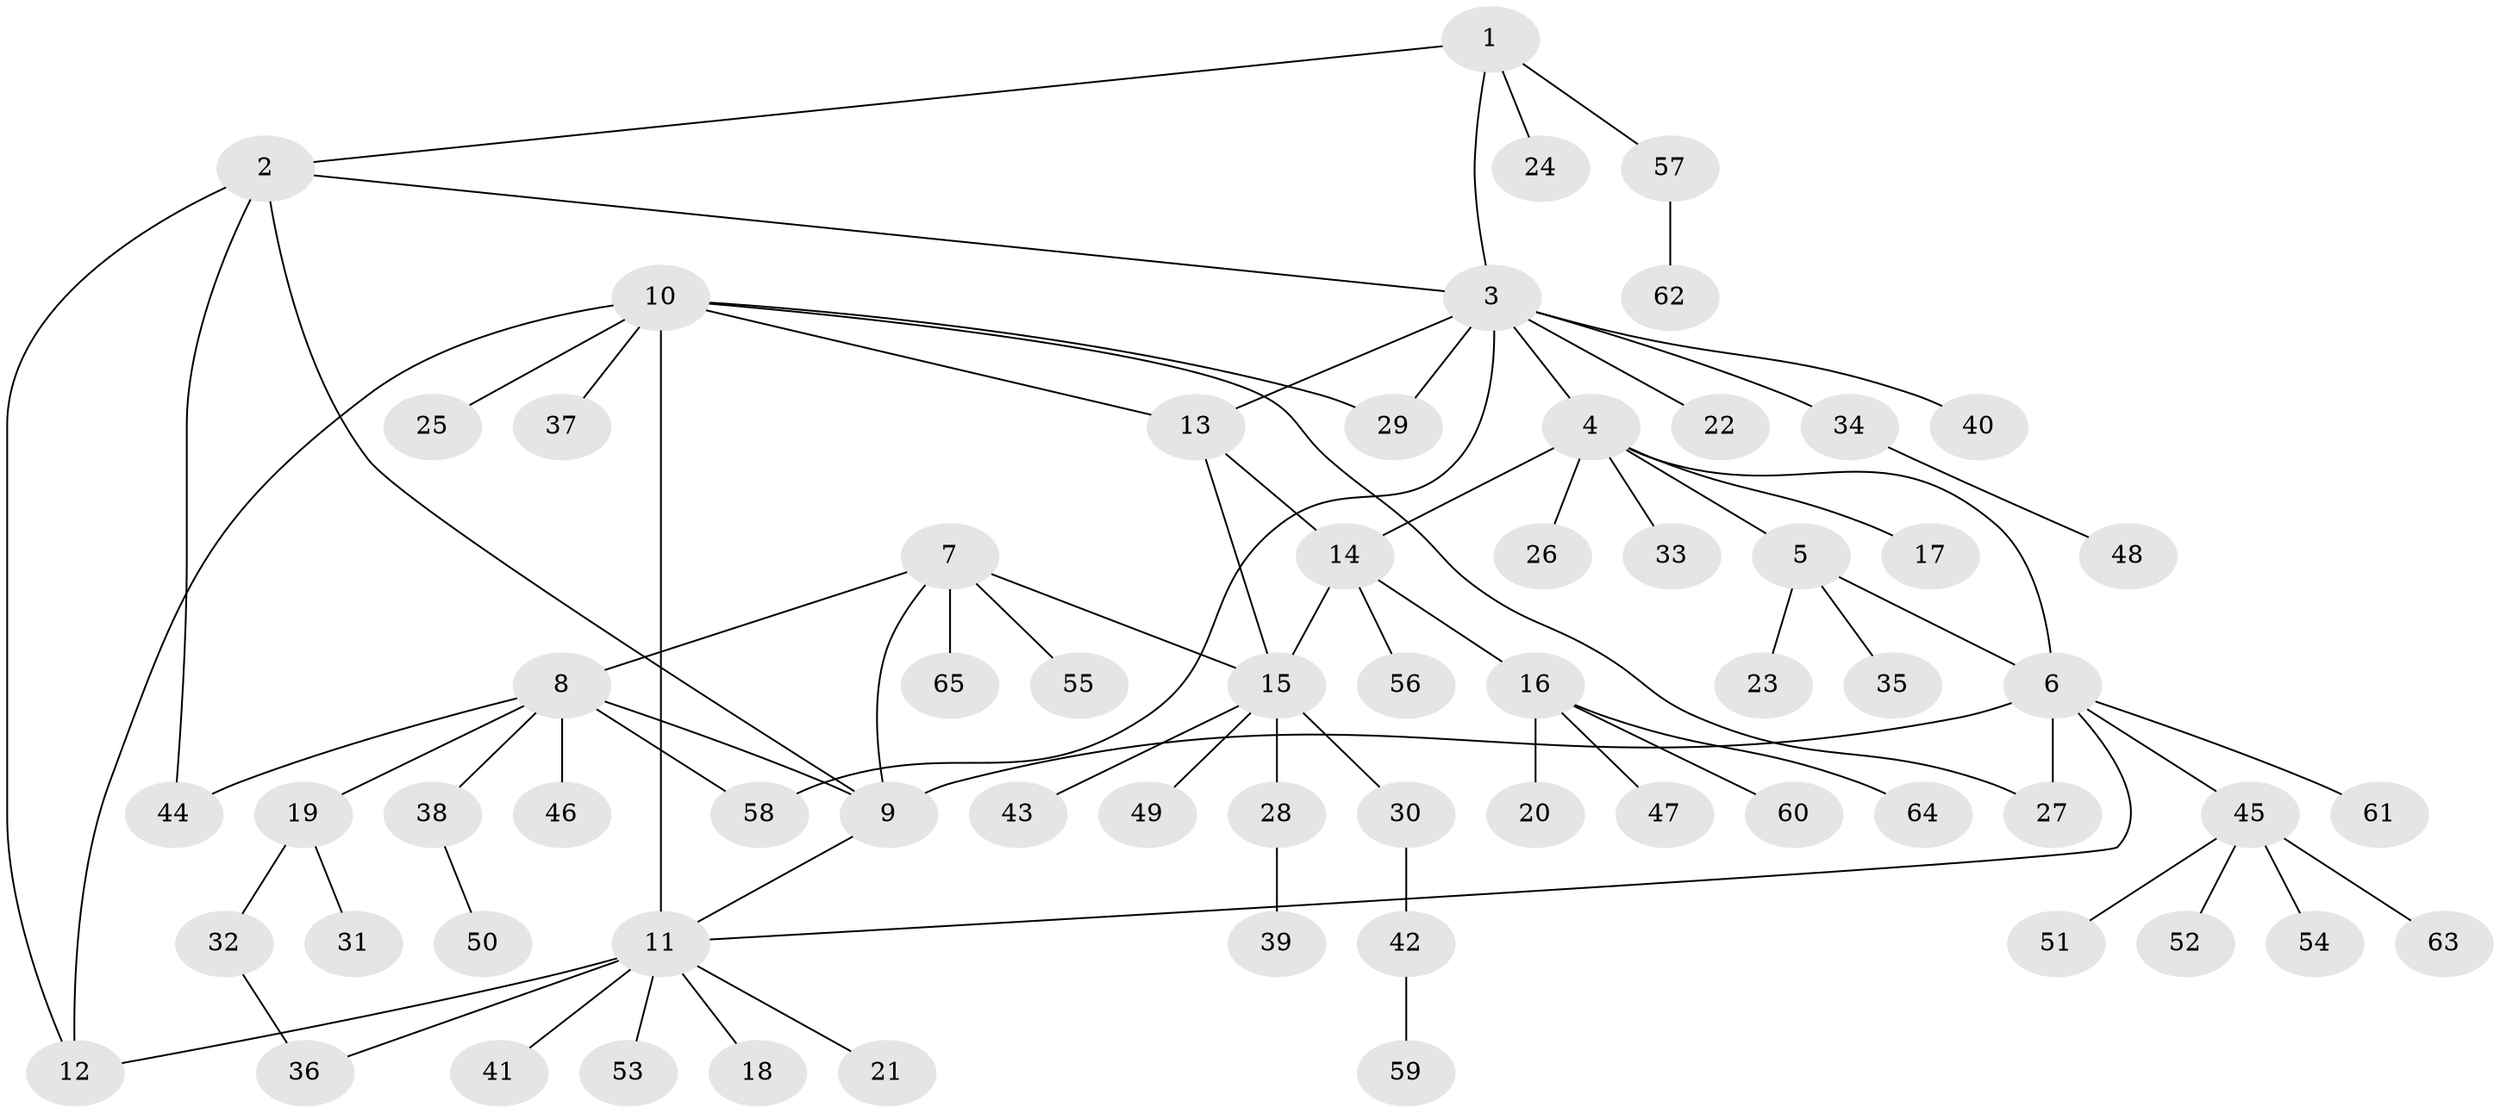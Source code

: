 // Generated by graph-tools (version 1.1) at 2025/02/03/09/25 03:02:42]
// undirected, 65 vertices, 80 edges
graph export_dot {
graph [start="1"]
  node [color=gray90,style=filled];
  1;
  2;
  3;
  4;
  5;
  6;
  7;
  8;
  9;
  10;
  11;
  12;
  13;
  14;
  15;
  16;
  17;
  18;
  19;
  20;
  21;
  22;
  23;
  24;
  25;
  26;
  27;
  28;
  29;
  30;
  31;
  32;
  33;
  34;
  35;
  36;
  37;
  38;
  39;
  40;
  41;
  42;
  43;
  44;
  45;
  46;
  47;
  48;
  49;
  50;
  51;
  52;
  53;
  54;
  55;
  56;
  57;
  58;
  59;
  60;
  61;
  62;
  63;
  64;
  65;
  1 -- 2;
  1 -- 3;
  1 -- 24;
  1 -- 57;
  2 -- 3;
  2 -- 9;
  2 -- 12;
  2 -- 44;
  3 -- 4;
  3 -- 13;
  3 -- 22;
  3 -- 29;
  3 -- 34;
  3 -- 40;
  3 -- 58;
  4 -- 5;
  4 -- 6;
  4 -- 14;
  4 -- 17;
  4 -- 26;
  4 -- 33;
  5 -- 6;
  5 -- 23;
  5 -- 35;
  6 -- 9;
  6 -- 11;
  6 -- 27;
  6 -- 45;
  6 -- 61;
  7 -- 8;
  7 -- 9;
  7 -- 15;
  7 -- 55;
  7 -- 65;
  8 -- 9;
  8 -- 19;
  8 -- 38;
  8 -- 44;
  8 -- 46;
  8 -- 58;
  9 -- 11;
  10 -- 11;
  10 -- 12;
  10 -- 13;
  10 -- 25;
  10 -- 27;
  10 -- 29;
  10 -- 37;
  11 -- 12;
  11 -- 18;
  11 -- 21;
  11 -- 36;
  11 -- 41;
  11 -- 53;
  13 -- 14;
  13 -- 15;
  14 -- 15;
  14 -- 16;
  14 -- 56;
  15 -- 28;
  15 -- 30;
  15 -- 43;
  15 -- 49;
  16 -- 20;
  16 -- 47;
  16 -- 60;
  16 -- 64;
  19 -- 31;
  19 -- 32;
  28 -- 39;
  30 -- 42;
  32 -- 36;
  34 -- 48;
  38 -- 50;
  42 -- 59;
  45 -- 51;
  45 -- 52;
  45 -- 54;
  45 -- 63;
  57 -- 62;
}
